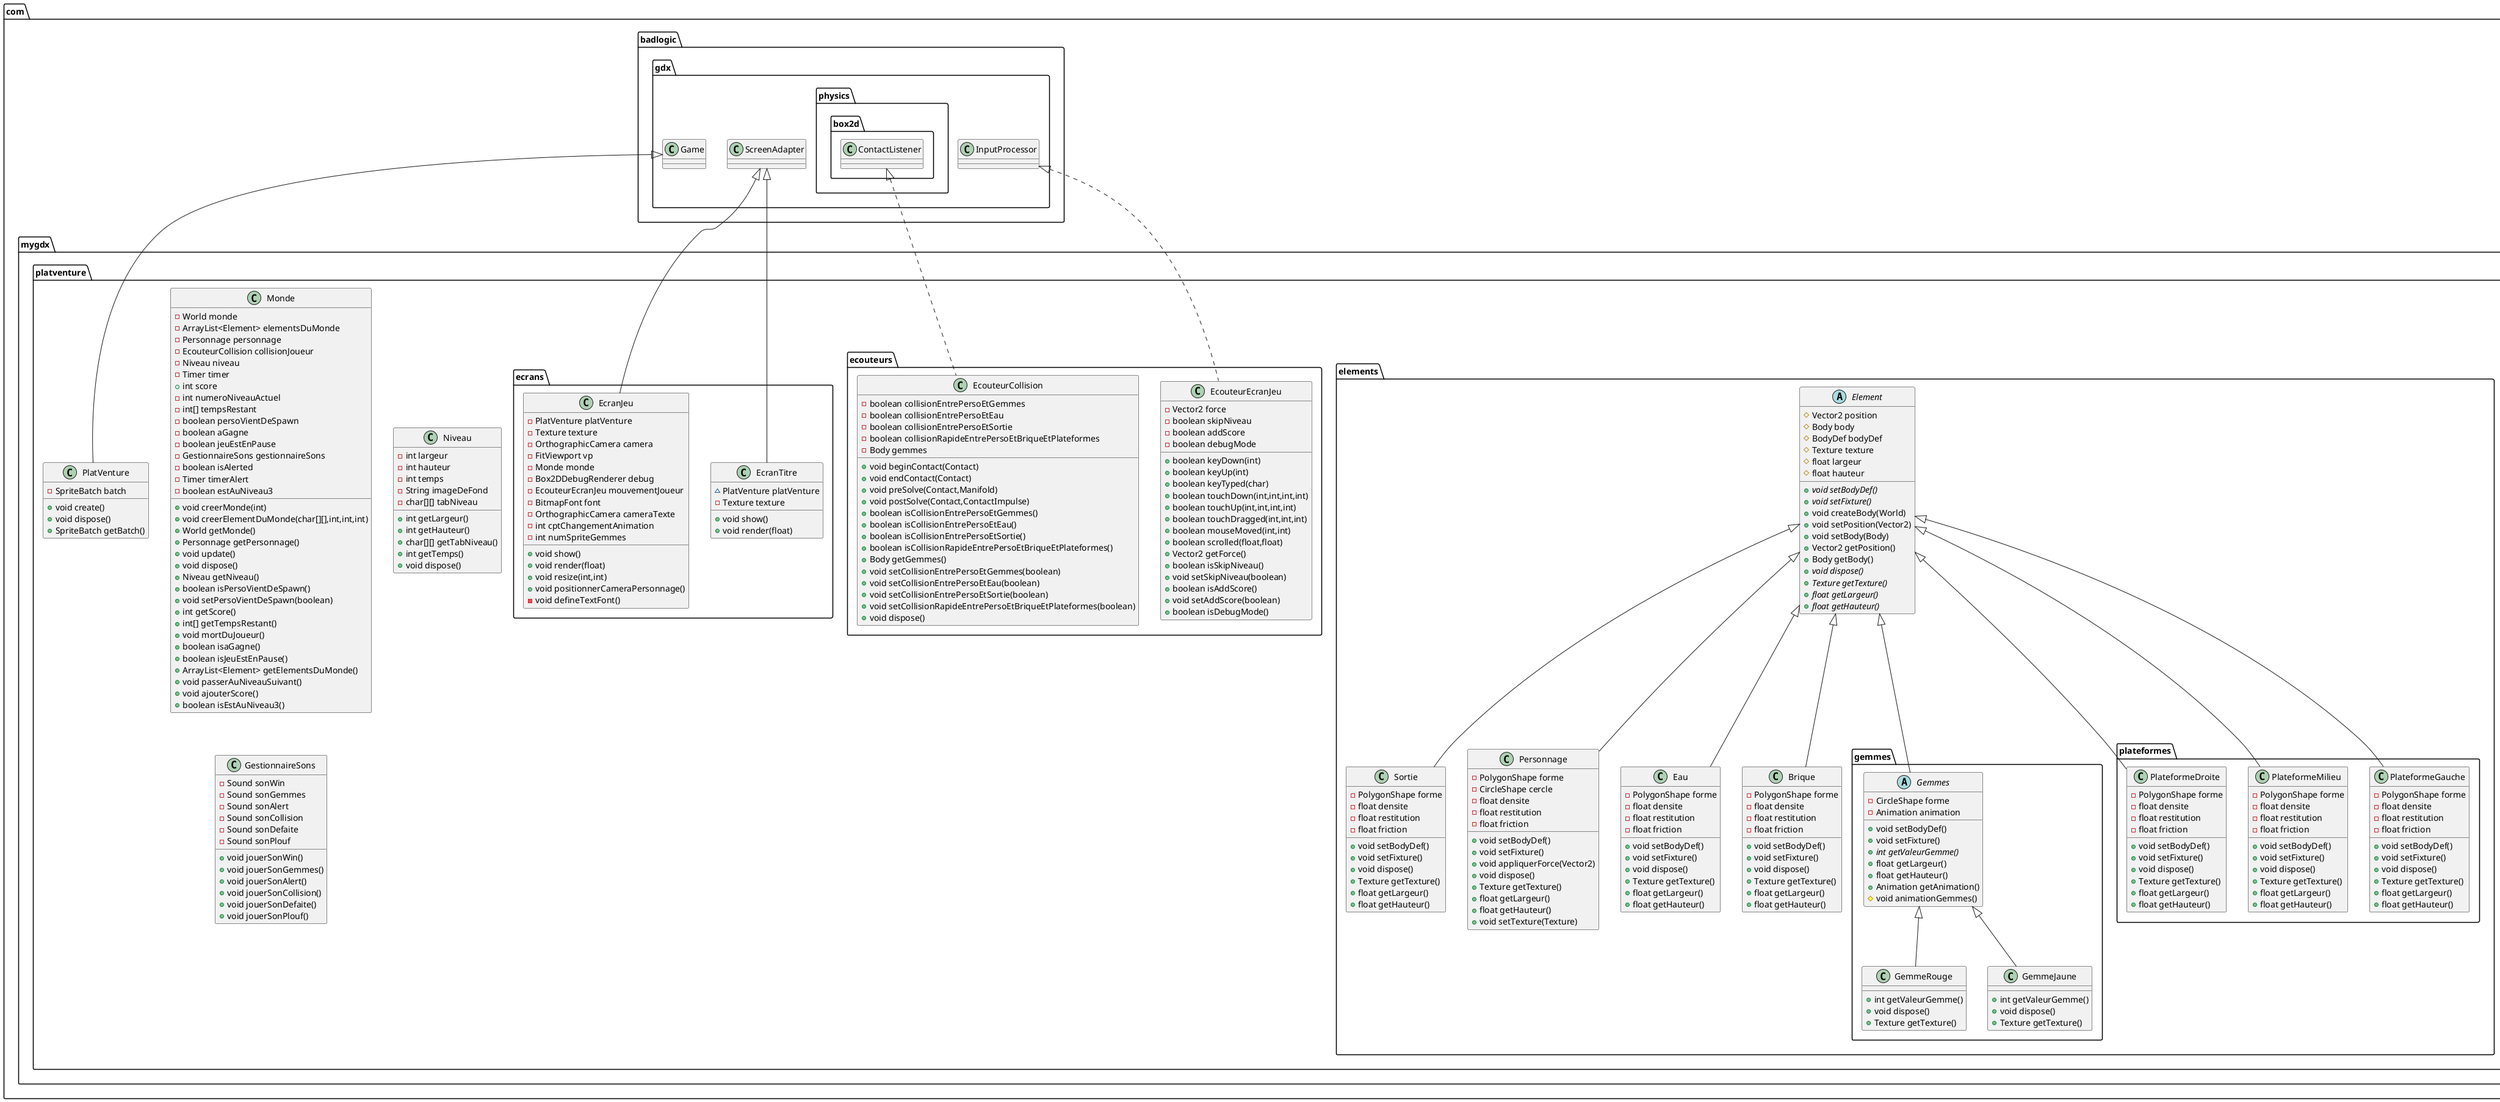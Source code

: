 @startuml
abstract class com.mygdx.platventure.elements.Element {
# Vector2 position
# Body body
# BodyDef bodyDef
# Texture texture
# float largeur
# float hauteur
+ {abstract}void setBodyDef()
+ {abstract}void setFixture()
+ void createBody(World)
+ void setPosition(Vector2)
+ void setBody(Body)
+ Vector2 getPosition()
+ Body getBody()
+ {abstract}void dispose()
+ {abstract}Texture getTexture()
+ {abstract}float getLargeur()
+ {abstract}float getHauteur()
}
class com.mygdx.platventure.Monde {
- World monde
- ArrayList<Element> elementsDuMonde
- Personnage personnage
- EcouteurCollision collisionJoueur
- Niveau niveau
- Timer timer
+ int score
- int numeroNiveauActuel
- int[] tempsRestant
- boolean persoVientDeSpawn
- boolean aGagne
- boolean jeuEstEnPause
- GestionnaireSons gestionnaireSons
- boolean isAlerted
- Timer timerAlert
- boolean estAuNiveau3
+ void creerMonde(int)
+ void creerElementDuMonde(char[][],int,int,int)
+ World getMonde()
+ Personnage getPersonnage()
+ void update()
+ void dispose()
+ Niveau getNiveau()
+ boolean isPersoVientDeSpawn()
+ void setPersoVientDeSpawn(boolean)
+ int getScore()
+ int[] getTempsRestant()
+ void mortDuJoueur()
+ boolean isaGagne()
+ boolean isJeuEstEnPause()
+ ArrayList<Element> getElementsDuMonde()
+ void passerAuNiveauSuivant()
+ void ajouterScore()
+ boolean isEstAuNiveau3()
}
class com.mygdx.platventure.elements.Sortie {
- PolygonShape forme
- float densite
- float restitution
- float friction
+ void setBodyDef()
+ void setFixture()
+ void dispose()
+ Texture getTexture()
+ float getLargeur()
+ float getHauteur()
}
class com.mygdx.platventure.ecouteurs.EcouteurEcranJeu {
- Vector2 force
- boolean skipNiveau
- boolean addScore
- boolean debugMode
+ boolean keyDown(int)
+ boolean keyUp(int)
+ boolean keyTyped(char)
+ boolean touchDown(int,int,int,int)
+ boolean touchUp(int,int,int,int)
+ boolean touchDragged(int,int,int)
+ boolean mouseMoved(int,int)
+ boolean scrolled(float,float)
+ Vector2 getForce()
+ boolean isSkipNiveau()
+ void setSkipNiveau(boolean)
+ boolean isAddScore()
+ void setAddScore(boolean)
+ boolean isDebugMode()
}
abstract class com.mygdx.platventure.elements.gemmes.Gemmes {
- CircleShape forme
- Animation animation
+ void setBodyDef()
+ void setFixture()
+ {abstract}int getValeurGemme()
+ float getLargeur()
+ float getHauteur()
+ Animation getAnimation()
# void animationGemmes()
}
class com.mygdx.platventure.elements.gemmes.GemmeRouge {
+ int getValeurGemme()
+ void dispose()
+ Texture getTexture()
}
class com.mygdx.platventure.elements.plateformes.PlateformeGauche {
- PolygonShape forme
- float densite
- float restitution
- float friction
+ void setBodyDef()
+ void setFixture()
+ void dispose()
+ Texture getTexture()
+ float getLargeur()
+ float getHauteur()
}
class com.mygdx.platventure.elements.plateformes.PlateformeMilieu {
- PolygonShape forme
- float densite
- float restitution
- float friction
+ void setBodyDef()
+ void setFixture()
+ void dispose()
+ Texture getTexture()
+ float getLargeur()
+ float getHauteur()
}
class com.mygdx.platventure.elements.gemmes.GemmeJaune {
+ int getValeurGemme()
+ void dispose()
+ Texture getTexture()
}
class com.mygdx.platventure.elements.Personnage {
- PolygonShape forme
- CircleShape cercle
- float densite
- float restitution
- float friction
+ void setBodyDef()
+ void setFixture()
+ void appliquerForce(Vector2)
+ void dispose()
+ Texture getTexture()
+ float getLargeur()
+ float getHauteur()
+ void setTexture(Texture)
}
class com.mygdx.platventure.elements.Eau {
- PolygonShape forme
- float densite
- float restitution
- float friction
+ void setBodyDef()
+ void setFixture()
+ void dispose()
+ Texture getTexture()
+ float getLargeur()
+ float getHauteur()
}
class com.mygdx.platventure.PlatVenture {
- SpriteBatch batch
+ void create()
+ void dispose()
+ SpriteBatch getBatch()
}
class com.mygdx.platventure.elements.Brique {
- PolygonShape forme
- float densite
- float restitution
- float friction
+ void setBodyDef()
+ void setFixture()
+ void dispose()
+ Texture getTexture()
+ float getLargeur()
+ float getHauteur()
}
class com.mygdx.platventure.Niveau {
- int largeur
- int hauteur
- int temps
- String imageDeFond
- char[][] tabNiveau
+ int getLargeur()
+ int getHauteur()
+ char[][] getTabNiveau()
+ int getTemps()
+ void dispose()
}
class com.mygdx.platventure.ecrans.EcranTitre {
~ PlatVenture platVenture
- Texture texture
+ void show()
+ void render(float)
}
class com.mygdx.platventure.elements.plateformes.PlateformeDroite {
- PolygonShape forme
- float densite
- float restitution
- float friction
+ void setBodyDef()
+ void setFixture()
+ void dispose()
+ Texture getTexture()
+ float getLargeur()
+ float getHauteur()
}
class com.mygdx.platventure.ecrans.EcranJeu {
- PlatVenture platVenture
- Texture texture
- OrthographicCamera camera
- FitViewport vp
- Monde monde
- Box2DDebugRenderer debug
- EcouteurEcranJeu mouvementJoueur
- BitmapFont font
- OrthographicCamera cameraTexte
- int cptChangementAnimation
- int numSpriteGemmes
+ void show()
+ void render(float)
+ void resize(int,int)
+ void positionnerCameraPersonnage()
- void defineTextFont()
}
class com.mygdx.platventure.GestionnaireSons {
- Sound sonWin
- Sound sonGemmes
- Sound sonAlert
- Sound sonCollision
- Sound sonDefaite
- Sound sonPlouf
+ void jouerSonWin()
+ void jouerSonGemmes()
+ void jouerSonAlert()
+ void jouerSonCollision()
+ void jouerSonDefaite()
+ void jouerSonPlouf()
}
class com.mygdx.platventure.ecouteurs.EcouteurCollision {
- boolean collisionEntrePersoEtGemmes
- boolean collisionEntrePersoEtEau
- boolean collisionEntrePersoEtSortie
- boolean collisionRapideEntrePersoEtBriqueEtPlateformes
- Body gemmes
+ void beginContact(Contact)
+ void endContact(Contact)
+ void preSolve(Contact,Manifold)
+ void postSolve(Contact,ContactImpulse)
+ boolean isCollisionEntrePersoEtGemmes()
+ boolean isCollisionEntrePersoEtEau()
+ boolean isCollisionEntrePersoEtSortie()
+ boolean isCollisionRapideEntrePersoEtBriqueEtPlateformes()
+ Body getGemmes()
+ void setCollisionEntrePersoEtGemmes(boolean)
+ void setCollisionEntrePersoEtEau(boolean)
+ void setCollisionEntrePersoEtSortie(boolean)
+ void setCollisionRapideEntrePersoEtBriqueEtPlateformes(boolean)
+ void dispose()
}


com.mygdx.platventure.elements.Element <|-- com.mygdx.platventure.elements.Sortie
com.badlogic.gdx.InputProcessor <|.. com.mygdx.platventure.ecouteurs.EcouteurEcranJeu
com.mygdx.platventure.elements.Element <|-- com.mygdx.platventure.elements.gemmes.Gemmes
com.mygdx.platventure.elements.gemmes.Gemmes <|-- com.mygdx.platventure.elements.gemmes.GemmeRouge
com.mygdx.platventure.elements.Element <|-- com.mygdx.platventure.elements.plateformes.PlateformeGauche
com.mygdx.platventure.elements.Element <|-- com.mygdx.platventure.elements.plateformes.PlateformeMilieu
com.mygdx.platventure.elements.gemmes.Gemmes <|-- com.mygdx.platventure.elements.gemmes.GemmeJaune
com.mygdx.platventure.elements.Element <|-- com.mygdx.platventure.elements.Personnage
com.mygdx.platventure.elements.Element <|-- com.mygdx.platventure.elements.Eau
com.badlogic.gdx.Game <|-- com.mygdx.platventure.PlatVenture
com.mygdx.platventure.elements.Element <|-- com.mygdx.platventure.elements.Brique
com.badlogic.gdx.ScreenAdapter <|-- com.mygdx.platventure.ecrans.EcranTitre
com.mygdx.platventure.elements.Element <|-- com.mygdx.platventure.elements.plateformes.PlateformeDroite
com.badlogic.gdx.ScreenAdapter <|-- com.mygdx.platventure.ecrans.EcranJeu
com.badlogic.gdx.physics.box2d.ContactListener <|.. com.mygdx.platventure.ecouteurs.EcouteurCollision
@enduml